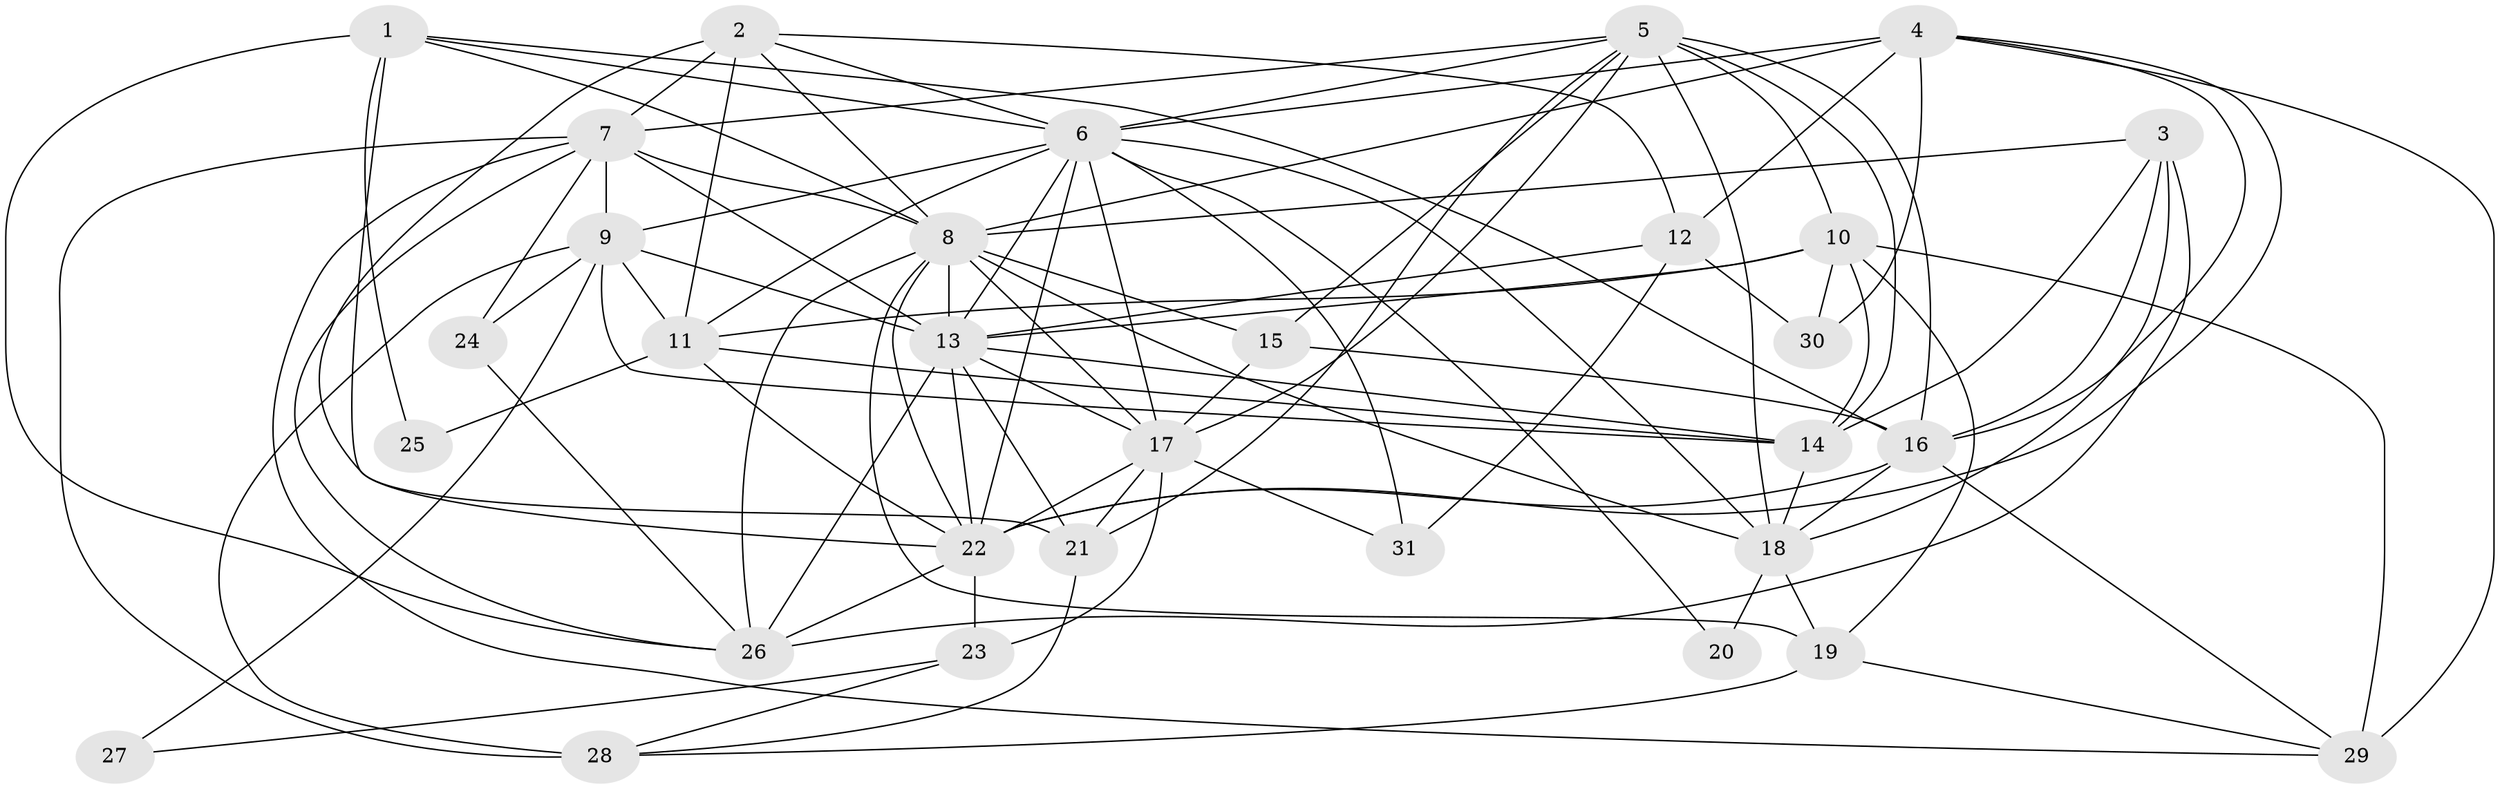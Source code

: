 // original degree distribution, {6: 0.13186813186813187, 5: 0.21978021978021978, 3: 0.3956043956043956, 2: 0.07692307692307693, 4: 0.15384615384615385, 7: 0.02197802197802198}
// Generated by graph-tools (version 1.1) at 2025/51/03/04/25 22:51:20]
// undirected, 31 vertices, 98 edges
graph export_dot {
  node [color=gray90,style=filled];
  1;
  2;
  3;
  4;
  5;
  6;
  7;
  8;
  9;
  10;
  11;
  12;
  13;
  14;
  15;
  16;
  17;
  18;
  19;
  20;
  21;
  22;
  23;
  24;
  25;
  26;
  27;
  28;
  29;
  30;
  31;
  1 -- 6 [weight=1.0];
  1 -- 8 [weight=1.0];
  1 -- 16 [weight=1.0];
  1 -- 22 [weight=2.0];
  1 -- 25 [weight=1.0];
  1 -- 26 [weight=1.0];
  2 -- 6 [weight=1.0];
  2 -- 7 [weight=1.0];
  2 -- 8 [weight=1.0];
  2 -- 11 [weight=1.0];
  2 -- 12 [weight=1.0];
  2 -- 21 [weight=2.0];
  3 -- 8 [weight=1.0];
  3 -- 14 [weight=1.0];
  3 -- 16 [weight=1.0];
  3 -- 18 [weight=1.0];
  3 -- 26 [weight=1.0];
  4 -- 6 [weight=1.0];
  4 -- 8 [weight=1.0];
  4 -- 12 [weight=1.0];
  4 -- 16 [weight=1.0];
  4 -- 22 [weight=1.0];
  4 -- 29 [weight=2.0];
  4 -- 30 [weight=2.0];
  5 -- 6 [weight=1.0];
  5 -- 7 [weight=1.0];
  5 -- 10 [weight=1.0];
  5 -- 14 [weight=1.0];
  5 -- 15 [weight=1.0];
  5 -- 16 [weight=1.0];
  5 -- 17 [weight=1.0];
  5 -- 18 [weight=1.0];
  5 -- 21 [weight=1.0];
  6 -- 9 [weight=2.0];
  6 -- 11 [weight=1.0];
  6 -- 13 [weight=1.0];
  6 -- 17 [weight=1.0];
  6 -- 18 [weight=1.0];
  6 -- 20 [weight=1.0];
  6 -- 22 [weight=3.0];
  6 -- 31 [weight=1.0];
  7 -- 8 [weight=2.0];
  7 -- 9 [weight=1.0];
  7 -- 13 [weight=2.0];
  7 -- 24 [weight=1.0];
  7 -- 26 [weight=1.0];
  7 -- 28 [weight=2.0];
  7 -- 29 [weight=1.0];
  8 -- 13 [weight=2.0];
  8 -- 15 [weight=1.0];
  8 -- 17 [weight=2.0];
  8 -- 18 [weight=1.0];
  8 -- 19 [weight=1.0];
  8 -- 22 [weight=1.0];
  8 -- 26 [weight=1.0];
  9 -- 11 [weight=1.0];
  9 -- 13 [weight=2.0];
  9 -- 14 [weight=1.0];
  9 -- 24 [weight=1.0];
  9 -- 27 [weight=2.0];
  9 -- 28 [weight=1.0];
  10 -- 11 [weight=1.0];
  10 -- 13 [weight=1.0];
  10 -- 14 [weight=1.0];
  10 -- 19 [weight=1.0];
  10 -- 29 [weight=1.0];
  10 -- 30 [weight=1.0];
  11 -- 14 [weight=1.0];
  11 -- 22 [weight=1.0];
  11 -- 25 [weight=1.0];
  12 -- 13 [weight=1.0];
  12 -- 30 [weight=1.0];
  12 -- 31 [weight=1.0];
  13 -- 14 [weight=1.0];
  13 -- 17 [weight=1.0];
  13 -- 21 [weight=1.0];
  13 -- 22 [weight=1.0];
  13 -- 26 [weight=1.0];
  14 -- 18 [weight=1.0];
  15 -- 16 [weight=1.0];
  15 -- 17 [weight=3.0];
  16 -- 18 [weight=2.0];
  16 -- 22 [weight=2.0];
  16 -- 29 [weight=1.0];
  17 -- 21 [weight=1.0];
  17 -- 22 [weight=2.0];
  17 -- 23 [weight=2.0];
  17 -- 31 [weight=1.0];
  18 -- 19 [weight=1.0];
  18 -- 20 [weight=2.0];
  19 -- 28 [weight=1.0];
  19 -- 29 [weight=1.0];
  21 -- 28 [weight=1.0];
  22 -- 23 [weight=1.0];
  22 -- 26 [weight=1.0];
  23 -- 27 [weight=1.0];
  23 -- 28 [weight=1.0];
  24 -- 26 [weight=1.0];
}
